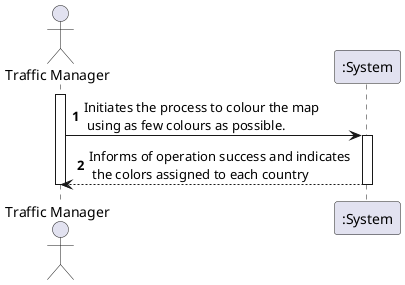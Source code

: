 @startuml
'https://plantuml.com/sequence-diagram

autonumber
actor "Traffic Manager" as TM


activate TM
TM -> ":System" : Initiates the process to colour the map \n using as few colours as possible.
activate ":System"

":System" --> TM : Informs of operation success and indicates\n the colors assigned to each country
deactivate ":System"

deactivate TM

@enduml